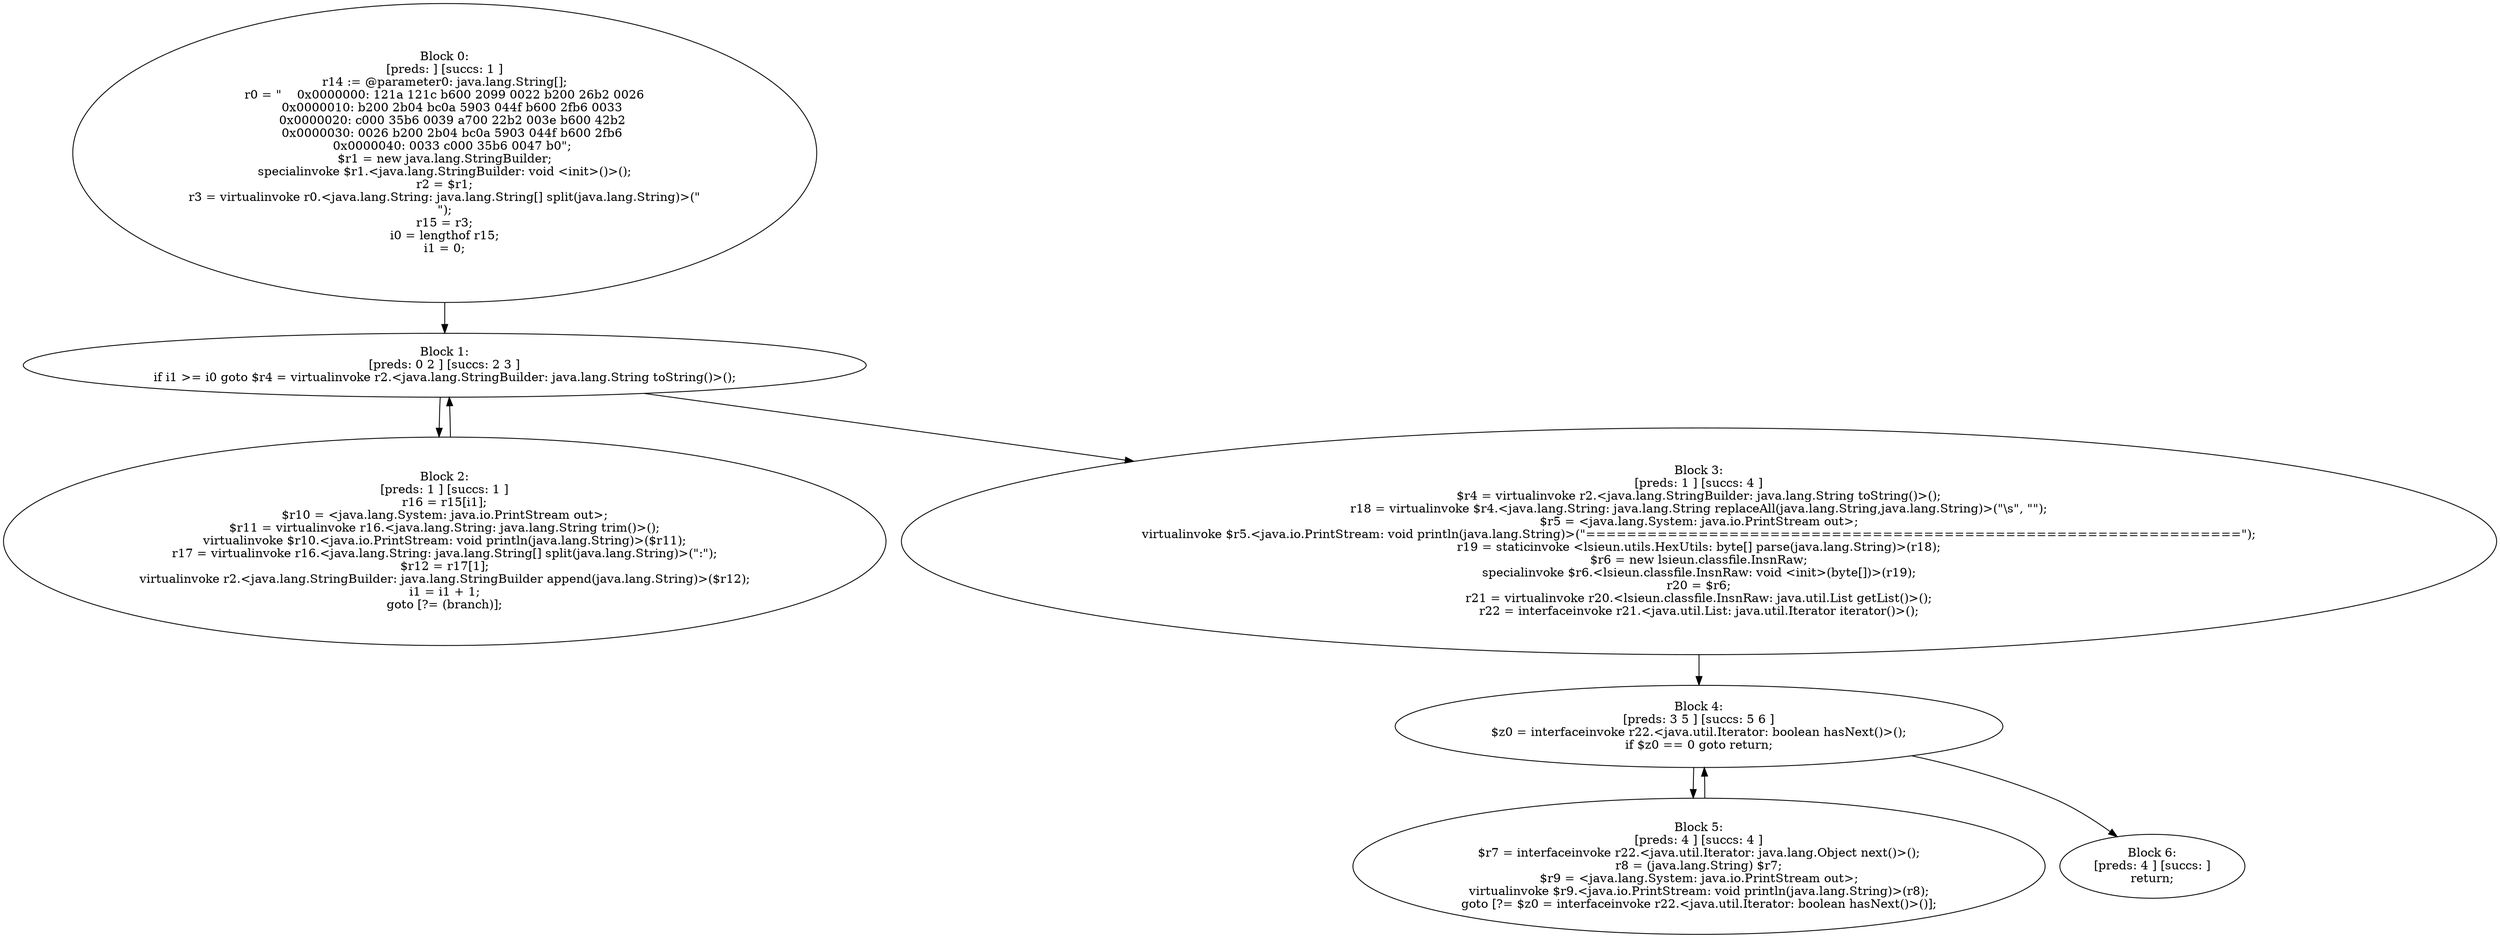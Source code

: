 digraph "unitGraph" {
    "Block 0:
[preds: ] [succs: 1 ]
r14 := @parameter0: java.lang.String[];
r0 = \"    0x0000000: 121a 121c b600 2099 0022 b200 26b2 0026\n    0x0000010: b200 2b04 bc0a 5903 044f b600 2fb6 0033\n    0x0000020: c000 35b6 0039 a700 22b2 003e b600 42b2\n    0x0000030: 0026 b200 2b04 bc0a 5903 044f b600 2fb6\n    0x0000040: 0033 c000 35b6 0047 b0\";
$r1 = new java.lang.StringBuilder;
specialinvoke $r1.<java.lang.StringBuilder: void <init>()>();
r2 = $r1;
r3 = virtualinvoke r0.<java.lang.String: java.lang.String[] split(java.lang.String)>(\"\n\");
r15 = r3;
i0 = lengthof r15;
i1 = 0;
"
    "Block 1:
[preds: 0 2 ] [succs: 2 3 ]
if i1 >= i0 goto $r4 = virtualinvoke r2.<java.lang.StringBuilder: java.lang.String toString()>();
"
    "Block 2:
[preds: 1 ] [succs: 1 ]
r16 = r15[i1];
$r10 = <java.lang.System: java.io.PrintStream out>;
$r11 = virtualinvoke r16.<java.lang.String: java.lang.String trim()>();
virtualinvoke $r10.<java.io.PrintStream: void println(java.lang.String)>($r11);
r17 = virtualinvoke r16.<java.lang.String: java.lang.String[] split(java.lang.String)>(\":\");
$r12 = r17[1];
virtualinvoke r2.<java.lang.StringBuilder: java.lang.StringBuilder append(java.lang.String)>($r12);
i1 = i1 + 1;
goto [?= (branch)];
"
    "Block 3:
[preds: 1 ] [succs: 4 ]
$r4 = virtualinvoke r2.<java.lang.StringBuilder: java.lang.String toString()>();
r18 = virtualinvoke $r4.<java.lang.String: java.lang.String replaceAll(java.lang.String,java.lang.String)>(\"\\s\", \"\");
$r5 = <java.lang.System: java.io.PrintStream out>;
virtualinvoke $r5.<java.io.PrintStream: void println(java.lang.String)>(\"================================================================\");
r19 = staticinvoke <lsieun.utils.HexUtils: byte[] parse(java.lang.String)>(r18);
$r6 = new lsieun.classfile.InsnRaw;
specialinvoke $r6.<lsieun.classfile.InsnRaw: void <init>(byte[])>(r19);
r20 = $r6;
r21 = virtualinvoke r20.<lsieun.classfile.InsnRaw: java.util.List getList()>();
r22 = interfaceinvoke r21.<java.util.List: java.util.Iterator iterator()>();
"
    "Block 4:
[preds: 3 5 ] [succs: 5 6 ]
$z0 = interfaceinvoke r22.<java.util.Iterator: boolean hasNext()>();
if $z0 == 0 goto return;
"
    "Block 5:
[preds: 4 ] [succs: 4 ]
$r7 = interfaceinvoke r22.<java.util.Iterator: java.lang.Object next()>();
r8 = (java.lang.String) $r7;
$r9 = <java.lang.System: java.io.PrintStream out>;
virtualinvoke $r9.<java.io.PrintStream: void println(java.lang.String)>(r8);
goto [?= $z0 = interfaceinvoke r22.<java.util.Iterator: boolean hasNext()>()];
"
    "Block 6:
[preds: 4 ] [succs: ]
return;
"
    "Block 0:
[preds: ] [succs: 1 ]
r14 := @parameter0: java.lang.String[];
r0 = \"    0x0000000: 121a 121c b600 2099 0022 b200 26b2 0026\n    0x0000010: b200 2b04 bc0a 5903 044f b600 2fb6 0033\n    0x0000020: c000 35b6 0039 a700 22b2 003e b600 42b2\n    0x0000030: 0026 b200 2b04 bc0a 5903 044f b600 2fb6\n    0x0000040: 0033 c000 35b6 0047 b0\";
$r1 = new java.lang.StringBuilder;
specialinvoke $r1.<java.lang.StringBuilder: void <init>()>();
r2 = $r1;
r3 = virtualinvoke r0.<java.lang.String: java.lang.String[] split(java.lang.String)>(\"\n\");
r15 = r3;
i0 = lengthof r15;
i1 = 0;
"->"Block 1:
[preds: 0 2 ] [succs: 2 3 ]
if i1 >= i0 goto $r4 = virtualinvoke r2.<java.lang.StringBuilder: java.lang.String toString()>();
";
    "Block 1:
[preds: 0 2 ] [succs: 2 3 ]
if i1 >= i0 goto $r4 = virtualinvoke r2.<java.lang.StringBuilder: java.lang.String toString()>();
"->"Block 2:
[preds: 1 ] [succs: 1 ]
r16 = r15[i1];
$r10 = <java.lang.System: java.io.PrintStream out>;
$r11 = virtualinvoke r16.<java.lang.String: java.lang.String trim()>();
virtualinvoke $r10.<java.io.PrintStream: void println(java.lang.String)>($r11);
r17 = virtualinvoke r16.<java.lang.String: java.lang.String[] split(java.lang.String)>(\":\");
$r12 = r17[1];
virtualinvoke r2.<java.lang.StringBuilder: java.lang.StringBuilder append(java.lang.String)>($r12);
i1 = i1 + 1;
goto [?= (branch)];
";
    "Block 1:
[preds: 0 2 ] [succs: 2 3 ]
if i1 >= i0 goto $r4 = virtualinvoke r2.<java.lang.StringBuilder: java.lang.String toString()>();
"->"Block 3:
[preds: 1 ] [succs: 4 ]
$r4 = virtualinvoke r2.<java.lang.StringBuilder: java.lang.String toString()>();
r18 = virtualinvoke $r4.<java.lang.String: java.lang.String replaceAll(java.lang.String,java.lang.String)>(\"\\s\", \"\");
$r5 = <java.lang.System: java.io.PrintStream out>;
virtualinvoke $r5.<java.io.PrintStream: void println(java.lang.String)>(\"================================================================\");
r19 = staticinvoke <lsieun.utils.HexUtils: byte[] parse(java.lang.String)>(r18);
$r6 = new lsieun.classfile.InsnRaw;
specialinvoke $r6.<lsieun.classfile.InsnRaw: void <init>(byte[])>(r19);
r20 = $r6;
r21 = virtualinvoke r20.<lsieun.classfile.InsnRaw: java.util.List getList()>();
r22 = interfaceinvoke r21.<java.util.List: java.util.Iterator iterator()>();
";
    "Block 2:
[preds: 1 ] [succs: 1 ]
r16 = r15[i1];
$r10 = <java.lang.System: java.io.PrintStream out>;
$r11 = virtualinvoke r16.<java.lang.String: java.lang.String trim()>();
virtualinvoke $r10.<java.io.PrintStream: void println(java.lang.String)>($r11);
r17 = virtualinvoke r16.<java.lang.String: java.lang.String[] split(java.lang.String)>(\":\");
$r12 = r17[1];
virtualinvoke r2.<java.lang.StringBuilder: java.lang.StringBuilder append(java.lang.String)>($r12);
i1 = i1 + 1;
goto [?= (branch)];
"->"Block 1:
[preds: 0 2 ] [succs: 2 3 ]
if i1 >= i0 goto $r4 = virtualinvoke r2.<java.lang.StringBuilder: java.lang.String toString()>();
";
    "Block 3:
[preds: 1 ] [succs: 4 ]
$r4 = virtualinvoke r2.<java.lang.StringBuilder: java.lang.String toString()>();
r18 = virtualinvoke $r4.<java.lang.String: java.lang.String replaceAll(java.lang.String,java.lang.String)>(\"\\s\", \"\");
$r5 = <java.lang.System: java.io.PrintStream out>;
virtualinvoke $r5.<java.io.PrintStream: void println(java.lang.String)>(\"================================================================\");
r19 = staticinvoke <lsieun.utils.HexUtils: byte[] parse(java.lang.String)>(r18);
$r6 = new lsieun.classfile.InsnRaw;
specialinvoke $r6.<lsieun.classfile.InsnRaw: void <init>(byte[])>(r19);
r20 = $r6;
r21 = virtualinvoke r20.<lsieun.classfile.InsnRaw: java.util.List getList()>();
r22 = interfaceinvoke r21.<java.util.List: java.util.Iterator iterator()>();
"->"Block 4:
[preds: 3 5 ] [succs: 5 6 ]
$z0 = interfaceinvoke r22.<java.util.Iterator: boolean hasNext()>();
if $z0 == 0 goto return;
";
    "Block 4:
[preds: 3 5 ] [succs: 5 6 ]
$z0 = interfaceinvoke r22.<java.util.Iterator: boolean hasNext()>();
if $z0 == 0 goto return;
"->"Block 5:
[preds: 4 ] [succs: 4 ]
$r7 = interfaceinvoke r22.<java.util.Iterator: java.lang.Object next()>();
r8 = (java.lang.String) $r7;
$r9 = <java.lang.System: java.io.PrintStream out>;
virtualinvoke $r9.<java.io.PrintStream: void println(java.lang.String)>(r8);
goto [?= $z0 = interfaceinvoke r22.<java.util.Iterator: boolean hasNext()>()];
";
    "Block 4:
[preds: 3 5 ] [succs: 5 6 ]
$z0 = interfaceinvoke r22.<java.util.Iterator: boolean hasNext()>();
if $z0 == 0 goto return;
"->"Block 6:
[preds: 4 ] [succs: ]
return;
";
    "Block 5:
[preds: 4 ] [succs: 4 ]
$r7 = interfaceinvoke r22.<java.util.Iterator: java.lang.Object next()>();
r8 = (java.lang.String) $r7;
$r9 = <java.lang.System: java.io.PrintStream out>;
virtualinvoke $r9.<java.io.PrintStream: void println(java.lang.String)>(r8);
goto [?= $z0 = interfaceinvoke r22.<java.util.Iterator: boolean hasNext()>()];
"->"Block 4:
[preds: 3 5 ] [succs: 5 6 ]
$z0 = interfaceinvoke r22.<java.util.Iterator: boolean hasNext()>();
if $z0 == 0 goto return;
";
}

